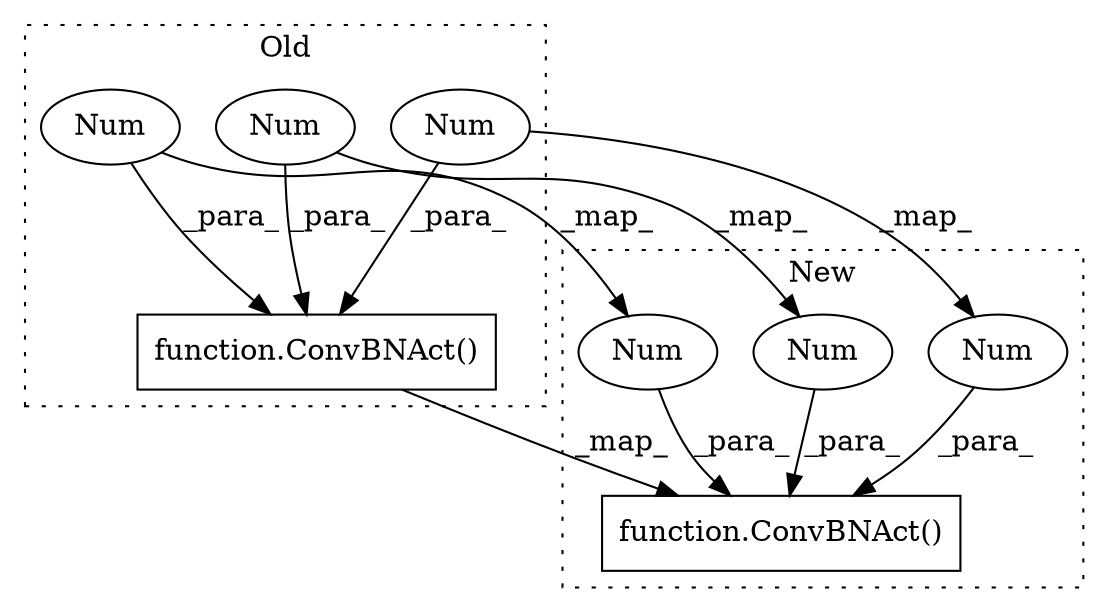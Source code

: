 digraph G {
subgraph cluster0 {
1 [label="function.ConvBNAct()" a="75" s="4186,4250" l="10,1" shape="box"];
4 [label="Num" a="76" s="4196" l="1" shape="ellipse"];
6 [label="Num" a="76" s="4216" l="1" shape="ellipse"];
8 [label="Num" a="76" s="4222" l="1" shape="ellipse"];
label = "Old";
style="dotted";
}
subgraph cluster1 {
2 [label="function.ConvBNAct()" a="75" s="4602,4666" l="10,1" shape="box"];
3 [label="Num" a="76" s="4612" l="1" shape="ellipse"];
5 [label="Num" a="76" s="4632" l="1" shape="ellipse"];
7 [label="Num" a="76" s="4638" l="1" shape="ellipse"];
label = "New";
style="dotted";
}
1 -> 2 [label="_map_"];
3 -> 2 [label="_para_"];
4 -> 1 [label="_para_"];
4 -> 3 [label="_map_"];
5 -> 2 [label="_para_"];
6 -> 5 [label="_map_"];
6 -> 1 [label="_para_"];
7 -> 2 [label="_para_"];
8 -> 1 [label="_para_"];
8 -> 7 [label="_map_"];
}